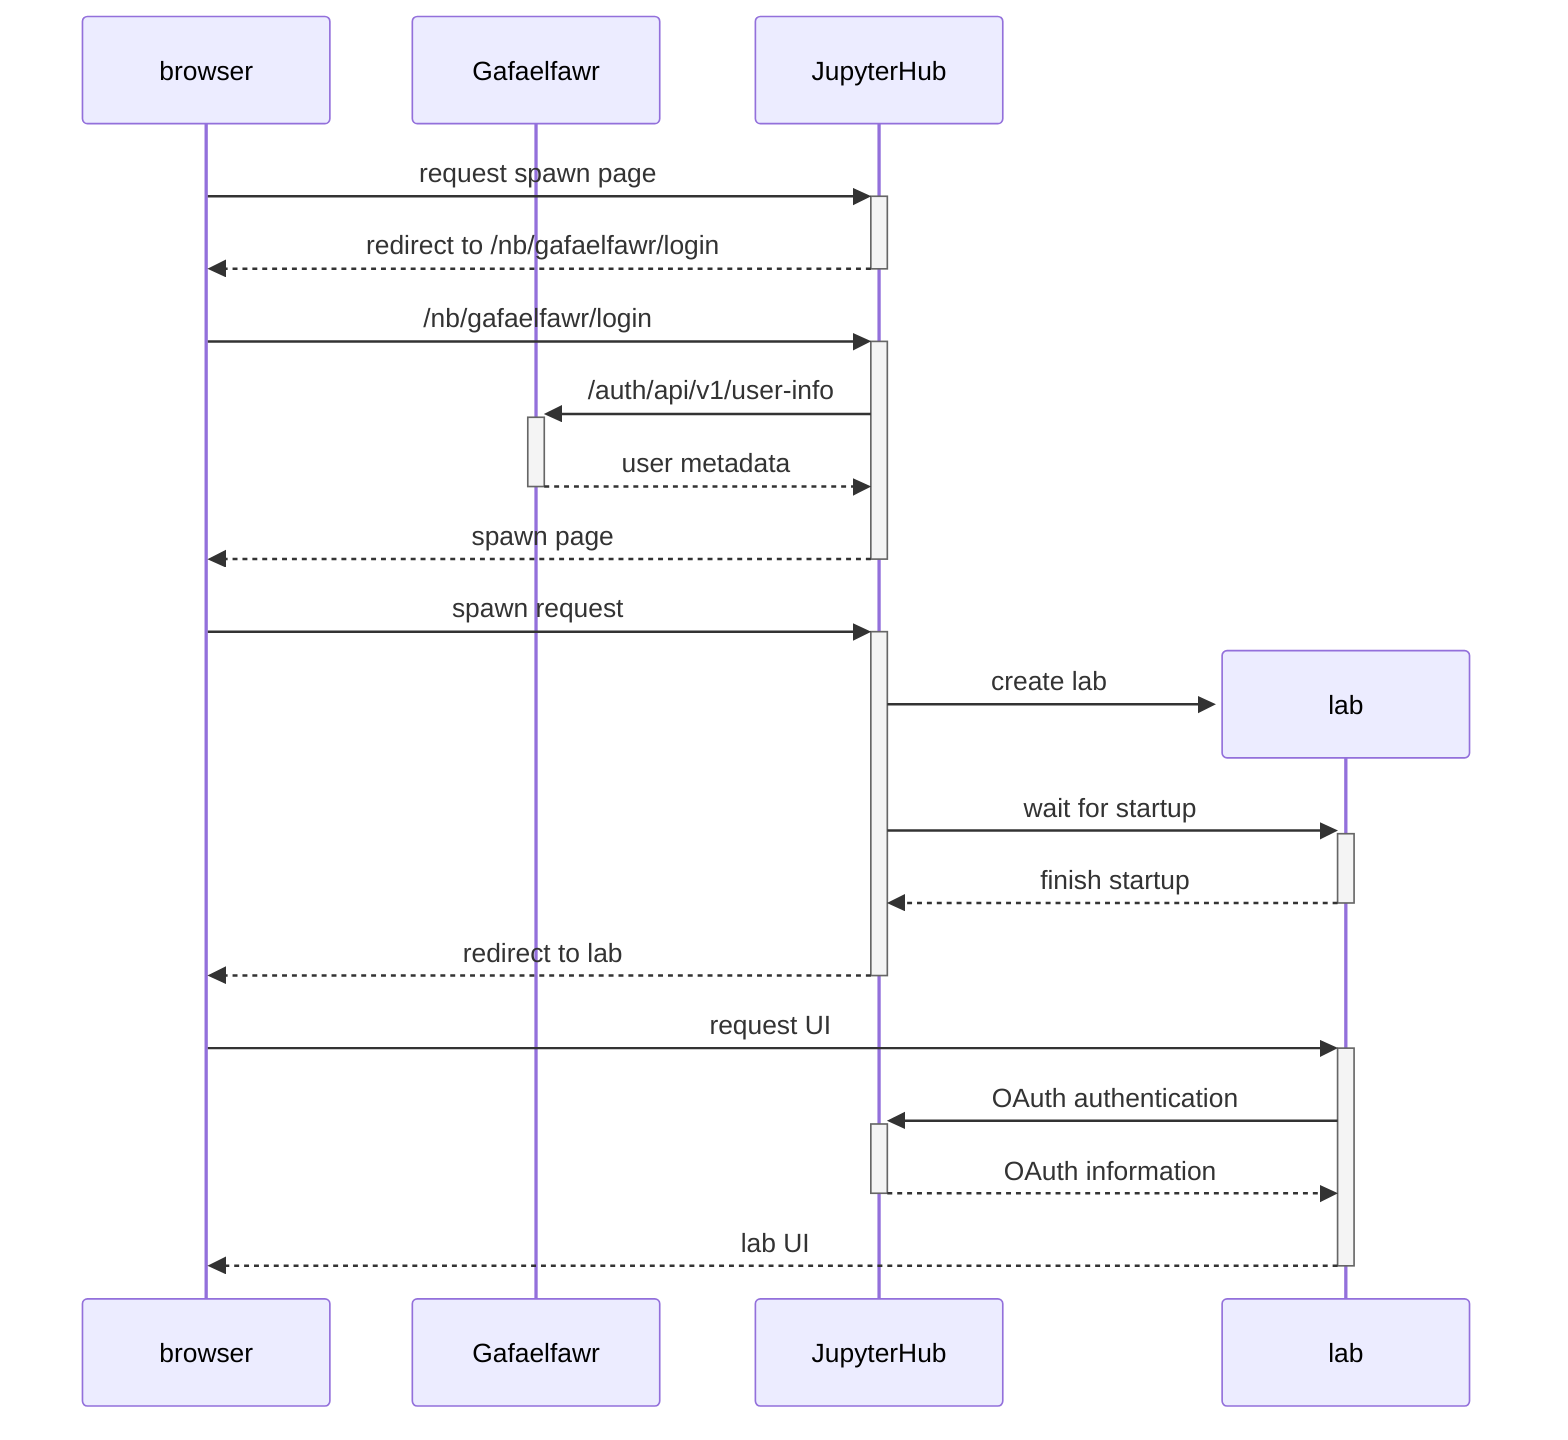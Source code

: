 sequenceDiagram
  participant browser
  participant Gafaelfawr
  participant JupyterHub
  browser->>+JupyterHub: request spawn page
  JupyterHub-->>-browser: redirect to /nb/gafaelfawr/login

  browser->>+JupyterHub: /nb/gafaelfawr/login
  JupyterHub->>+Gafaelfawr: /auth/api/v1/user-info
  Gafaelfawr-->>-JupyterHub: user metadata
  JupyterHub-->>-browser: spawn page

  browser->>+JupyterHub: spawn request
  create participant lab
  JupyterHub->>lab: create lab
  JupyterHub->>+lab: wait for startup
  lab-->>-JupyterHub: finish startup
  JupyterHub-->>-browser: redirect to lab

  browser->>+lab: request UI
  lab->>+JupyterHub: OAuth authentication
  JupyterHub-->>-lab: OAuth information
  lab-->>-browser: lab UI